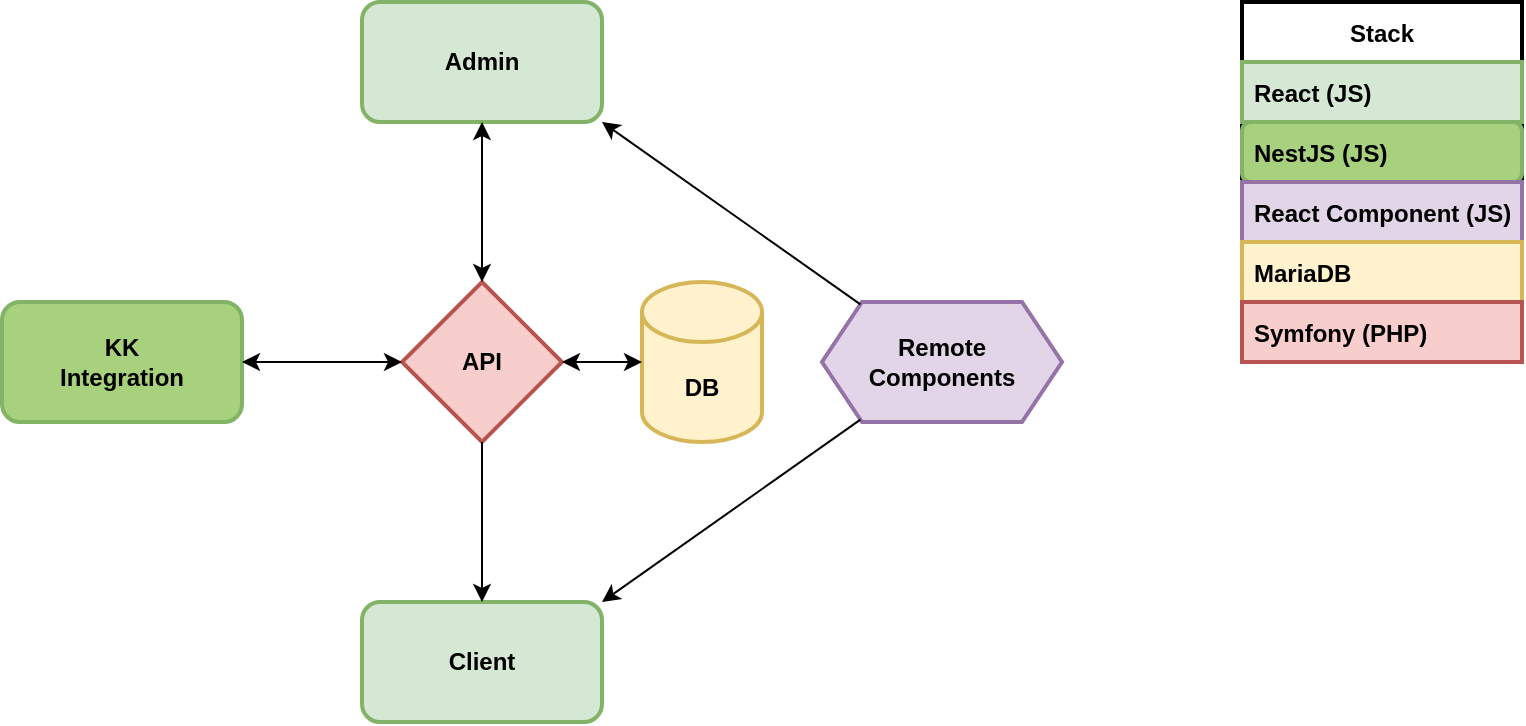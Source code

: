 <mxfile version="17.2.4" type="device"><diagram id="CDhETzx55D6gprleKSBz" name="Side-1"><mxGraphModel dx="1106" dy="822" grid="1" gridSize="10" guides="1" tooltips="1" connect="1" arrows="1" fold="1" page="1" pageScale="1" pageWidth="827" pageHeight="1169" math="0" shadow="0"><root><mxCell id="0"/><mxCell id="1" parent="0"/><mxCell id="EeyVGoBZ7Ft72THR9X-1-1" value="&lt;b&gt;Admin&lt;/b&gt;" style="rounded=1;whiteSpace=wrap;html=1;strokeWidth=2;fillColor=#d5e8d4;strokeColor=#82b366;" parent="1" vertex="1"><mxGeometry x="220" y="20" width="120" height="60" as="geometry"/></mxCell><mxCell id="EeyVGoBZ7Ft72THR9X-1-2" value="&lt;b&gt;Client&lt;/b&gt;" style="rounded=1;whiteSpace=wrap;html=1;strokeWidth=2;fillColor=#d5e8d4;strokeColor=#82b366;" parent="1" vertex="1"><mxGeometry x="220" y="320" width="120" height="60" as="geometry"/></mxCell><mxCell id="EeyVGoBZ7Ft72THR9X-1-4" value="&lt;b&gt;Remote Components&lt;/b&gt;" style="shape=hexagon;perimeter=hexagonPerimeter2;whiteSpace=wrap;html=1;fixedSize=1;fillColor=#e1d5e7;strokeColor=#9673a6;strokeWidth=2;" parent="1" vertex="1"><mxGeometry x="450" y="170" width="120" height="60" as="geometry"/></mxCell><mxCell id="EeyVGoBZ7Ft72THR9X-1-5" value="&lt;b&gt;DB&lt;/b&gt;" style="shape=cylinder3;whiteSpace=wrap;html=1;boundedLbl=1;backgroundOutline=1;size=15;strokeWidth=2;fillColor=#fff2cc;strokeColor=#d6b656;" parent="1" vertex="1"><mxGeometry x="360" y="160" width="60" height="80" as="geometry"/></mxCell><mxCell id="EeyVGoBZ7Ft72THR9X-1-6" value="&lt;b&gt;API&lt;/b&gt;" style="rhombus;whiteSpace=wrap;html=1;fillColor=#F8CECC;strokeColor=#b85450;strokeWidth=2;" parent="1" vertex="1"><mxGeometry x="240" y="160" width="80" height="80" as="geometry"/></mxCell><mxCell id="EeyVGoBZ7Ft72THR9X-1-7" value="" style="endArrow=classic;html=1;rounded=0;entryX=1;entryY=1;entryDx=0;entryDy=0;" parent="1" source="EeyVGoBZ7Ft72THR9X-1-4" target="EeyVGoBZ7Ft72THR9X-1-1" edge="1"><mxGeometry width="50" height="50" relative="1" as="geometry"><mxPoint x="420" y="160" as="sourcePoint"/><mxPoint x="210" y="110" as="targetPoint"/></mxGeometry></mxCell><mxCell id="EeyVGoBZ7Ft72THR9X-1-8" value="" style="endArrow=classic;html=1;rounded=0;entryX=1;entryY=0;entryDx=0;entryDy=0;" parent="1" source="EeyVGoBZ7Ft72THR9X-1-4" target="EeyVGoBZ7Ft72THR9X-1-2" edge="1"><mxGeometry width="50" height="50" relative="1" as="geometry"><mxPoint x="420" y="240" as="sourcePoint"/><mxPoint x="210" y="280" as="targetPoint"/></mxGeometry></mxCell><mxCell id="EeyVGoBZ7Ft72THR9X-1-10" value="" style="endArrow=none;startArrow=classic;html=1;rounded=0;endFill=0;entryX=0.5;entryY=1;entryDx=0;entryDy=0;" parent="1" source="EeyVGoBZ7Ft72THR9X-1-2" target="EeyVGoBZ7Ft72THR9X-1-6" edge="1"><mxGeometry width="50" height="50" relative="1" as="geometry"><mxPoint x="430" y="340" as="sourcePoint"/><mxPoint x="280" y="250" as="targetPoint"/></mxGeometry></mxCell><mxCell id="EeyVGoBZ7Ft72THR9X-1-11" value="" style="endArrow=classic;startArrow=classic;html=1;rounded=0;" parent="1" source="EeyVGoBZ7Ft72THR9X-1-6" target="EeyVGoBZ7Ft72THR9X-1-1" edge="1"><mxGeometry width="50" height="50" relative="1" as="geometry"><mxPoint x="294" y="160" as="sourcePoint"/><mxPoint x="294" y="80" as="targetPoint"/></mxGeometry></mxCell><mxCell id="EeyVGoBZ7Ft72THR9X-1-12" value="" style="endArrow=classic;startArrow=classic;html=1;rounded=0;" parent="1" source="EeyVGoBZ7Ft72THR9X-1-6" target="EeyVGoBZ7Ft72THR9X-1-5" edge="1"><mxGeometry width="50" height="50" relative="1" as="geometry"><mxPoint x="250" y="200" as="sourcePoint"/><mxPoint x="200" y="200" as="targetPoint"/></mxGeometry></mxCell><mxCell id="2" value="&lt;b&gt;KK&lt;br&gt;Integration&lt;/b&gt;" style="rounded=1;whiteSpace=wrap;html=1;strokeWidth=2;fillColor=#A7D17D;strokeColor=#82b366;" parent="1" vertex="1"><mxGeometry x="40" y="170" width="120" height="60" as="geometry"/></mxCell><mxCell id="7" value="" style="endArrow=classic;startArrow=classic;html=1;rounded=0;" parent="1" source="2" target="EeyVGoBZ7Ft72THR9X-1-6" edge="1"><mxGeometry width="50" height="50" relative="1" as="geometry"><mxPoint x="344" y="210" as="sourcePoint"/><mxPoint x="380" y="210" as="targetPoint"/></mxGeometry></mxCell><mxCell id="D0u31E_3vWZZbOdDMSKS-16" value="Stack" style="swimlane;fontStyle=1;childLayout=stackLayout;horizontal=1;startSize=30;horizontalStack=0;resizeParent=1;resizeParentMax=0;resizeLast=0;collapsible=1;marginBottom=0;labelBackgroundColor=none;fontColor=#000000;strokeWidth=2;" parent="1" vertex="1"><mxGeometry x="660" y="20" width="140" height="180" as="geometry"><mxRectangle x="100" y="140" width="60" height="30" as="alternateBounds"/></mxGeometry></mxCell><mxCell id="D0u31E_3vWZZbOdDMSKS-17" value="React (JS)" style="text;strokeColor=#82b366;fillColor=#d5e8d4;align=left;verticalAlign=middle;spacingLeft=4;spacingRight=4;overflow=hidden;points=[[0,0.5],[1,0.5]];portConstraint=eastwest;rotatable=0;labelBackgroundColor=#D5E8D4;strokeWidth=2;fontStyle=1" parent="D0u31E_3vWZZbOdDMSKS-16" vertex="1"><mxGeometry y="30" width="140" height="30" as="geometry"/></mxCell><mxCell id="5" value="NestJS (JS)" style="text;strokeColor=#82b366;fillColor=#A7D17D;align=left;verticalAlign=middle;spacingLeft=4;spacingRight=4;overflow=hidden;points=[[0,0.5],[1,0.5]];portConstraint=eastwest;rotatable=0;labelBackgroundColor=none;strokeWidth=2;fontStyle=1;rounded=1;" parent="D0u31E_3vWZZbOdDMSKS-16" vertex="1"><mxGeometry y="60" width="140" height="30" as="geometry"/></mxCell><mxCell id="D0u31E_3vWZZbOdDMSKS-21" value="React Component (JS)" style="text;strokeColor=#9673a6;fillColor=#e1d5e7;align=left;verticalAlign=middle;spacingLeft=4;spacingRight=4;overflow=hidden;points=[[0,0.5],[1,0.5]];portConstraint=eastwest;rotatable=0;labelBackgroundColor=none;strokeWidth=2;fontStyle=1" parent="D0u31E_3vWZZbOdDMSKS-16" vertex="1"><mxGeometry y="90" width="140" height="30" as="geometry"/></mxCell><mxCell id="D0u31E_3vWZZbOdDMSKS-27" value="MariaDB" style="text;strokeColor=#d6b656;fillColor=#fff2cc;align=left;verticalAlign=middle;spacingLeft=4;spacingRight=4;overflow=hidden;points=[[0,0.5],[1,0.5]];portConstraint=eastwest;rotatable=0;labelBackgroundColor=none;strokeWidth=2;fontStyle=1" parent="D0u31E_3vWZZbOdDMSKS-16" vertex="1"><mxGeometry y="120" width="140" height="30" as="geometry"/></mxCell><mxCell id="D0u31E_3vWZZbOdDMSKS-18" value="Symfony (PHP)" style="text;strokeColor=#b85450;fillColor=#f8cecc;align=left;verticalAlign=middle;spacingLeft=4;spacingRight=4;overflow=hidden;points=[[0,0.5],[1,0.5]];portConstraint=eastwest;rotatable=0;labelBackgroundColor=#F8CECC;strokeWidth=2;fontStyle=1" parent="D0u31E_3vWZZbOdDMSKS-16" vertex="1"><mxGeometry y="150" width="140" height="30" as="geometry"/></mxCell></root></mxGraphModel></diagram></mxfile>